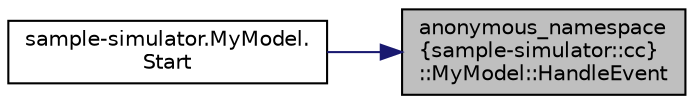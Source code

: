 digraph "anonymous_namespace{sample-simulator::cc}::MyModel::HandleEvent"
{
 // LATEX_PDF_SIZE
  edge [fontname="Helvetica",fontsize="10",labelfontname="Helvetica",labelfontsize="10"];
  node [fontname="Helvetica",fontsize="10",shape=record];
  rankdir="RL";
  Node1 [label="anonymous_namespace\l\{sample-simulator::cc\}\l::MyModel::HandleEvent",height=0.2,width=0.4,color="black", fillcolor="grey75", style="filled", fontcolor="black",tooltip="Simple event handler."];
  Node1 -> Node2 [dir="back",color="midnightblue",fontsize="10",style="solid",fontname="Helvetica"];
  Node2 [label="sample-simulator.MyModel.\lStart",height=0.2,width=0.4,color="black", fillcolor="white", style="filled",URL="$classsample-simulator_1_1_my_model.html#ac300c35e593b21cdf752cd42df92594e",tooltip=" "];
}
